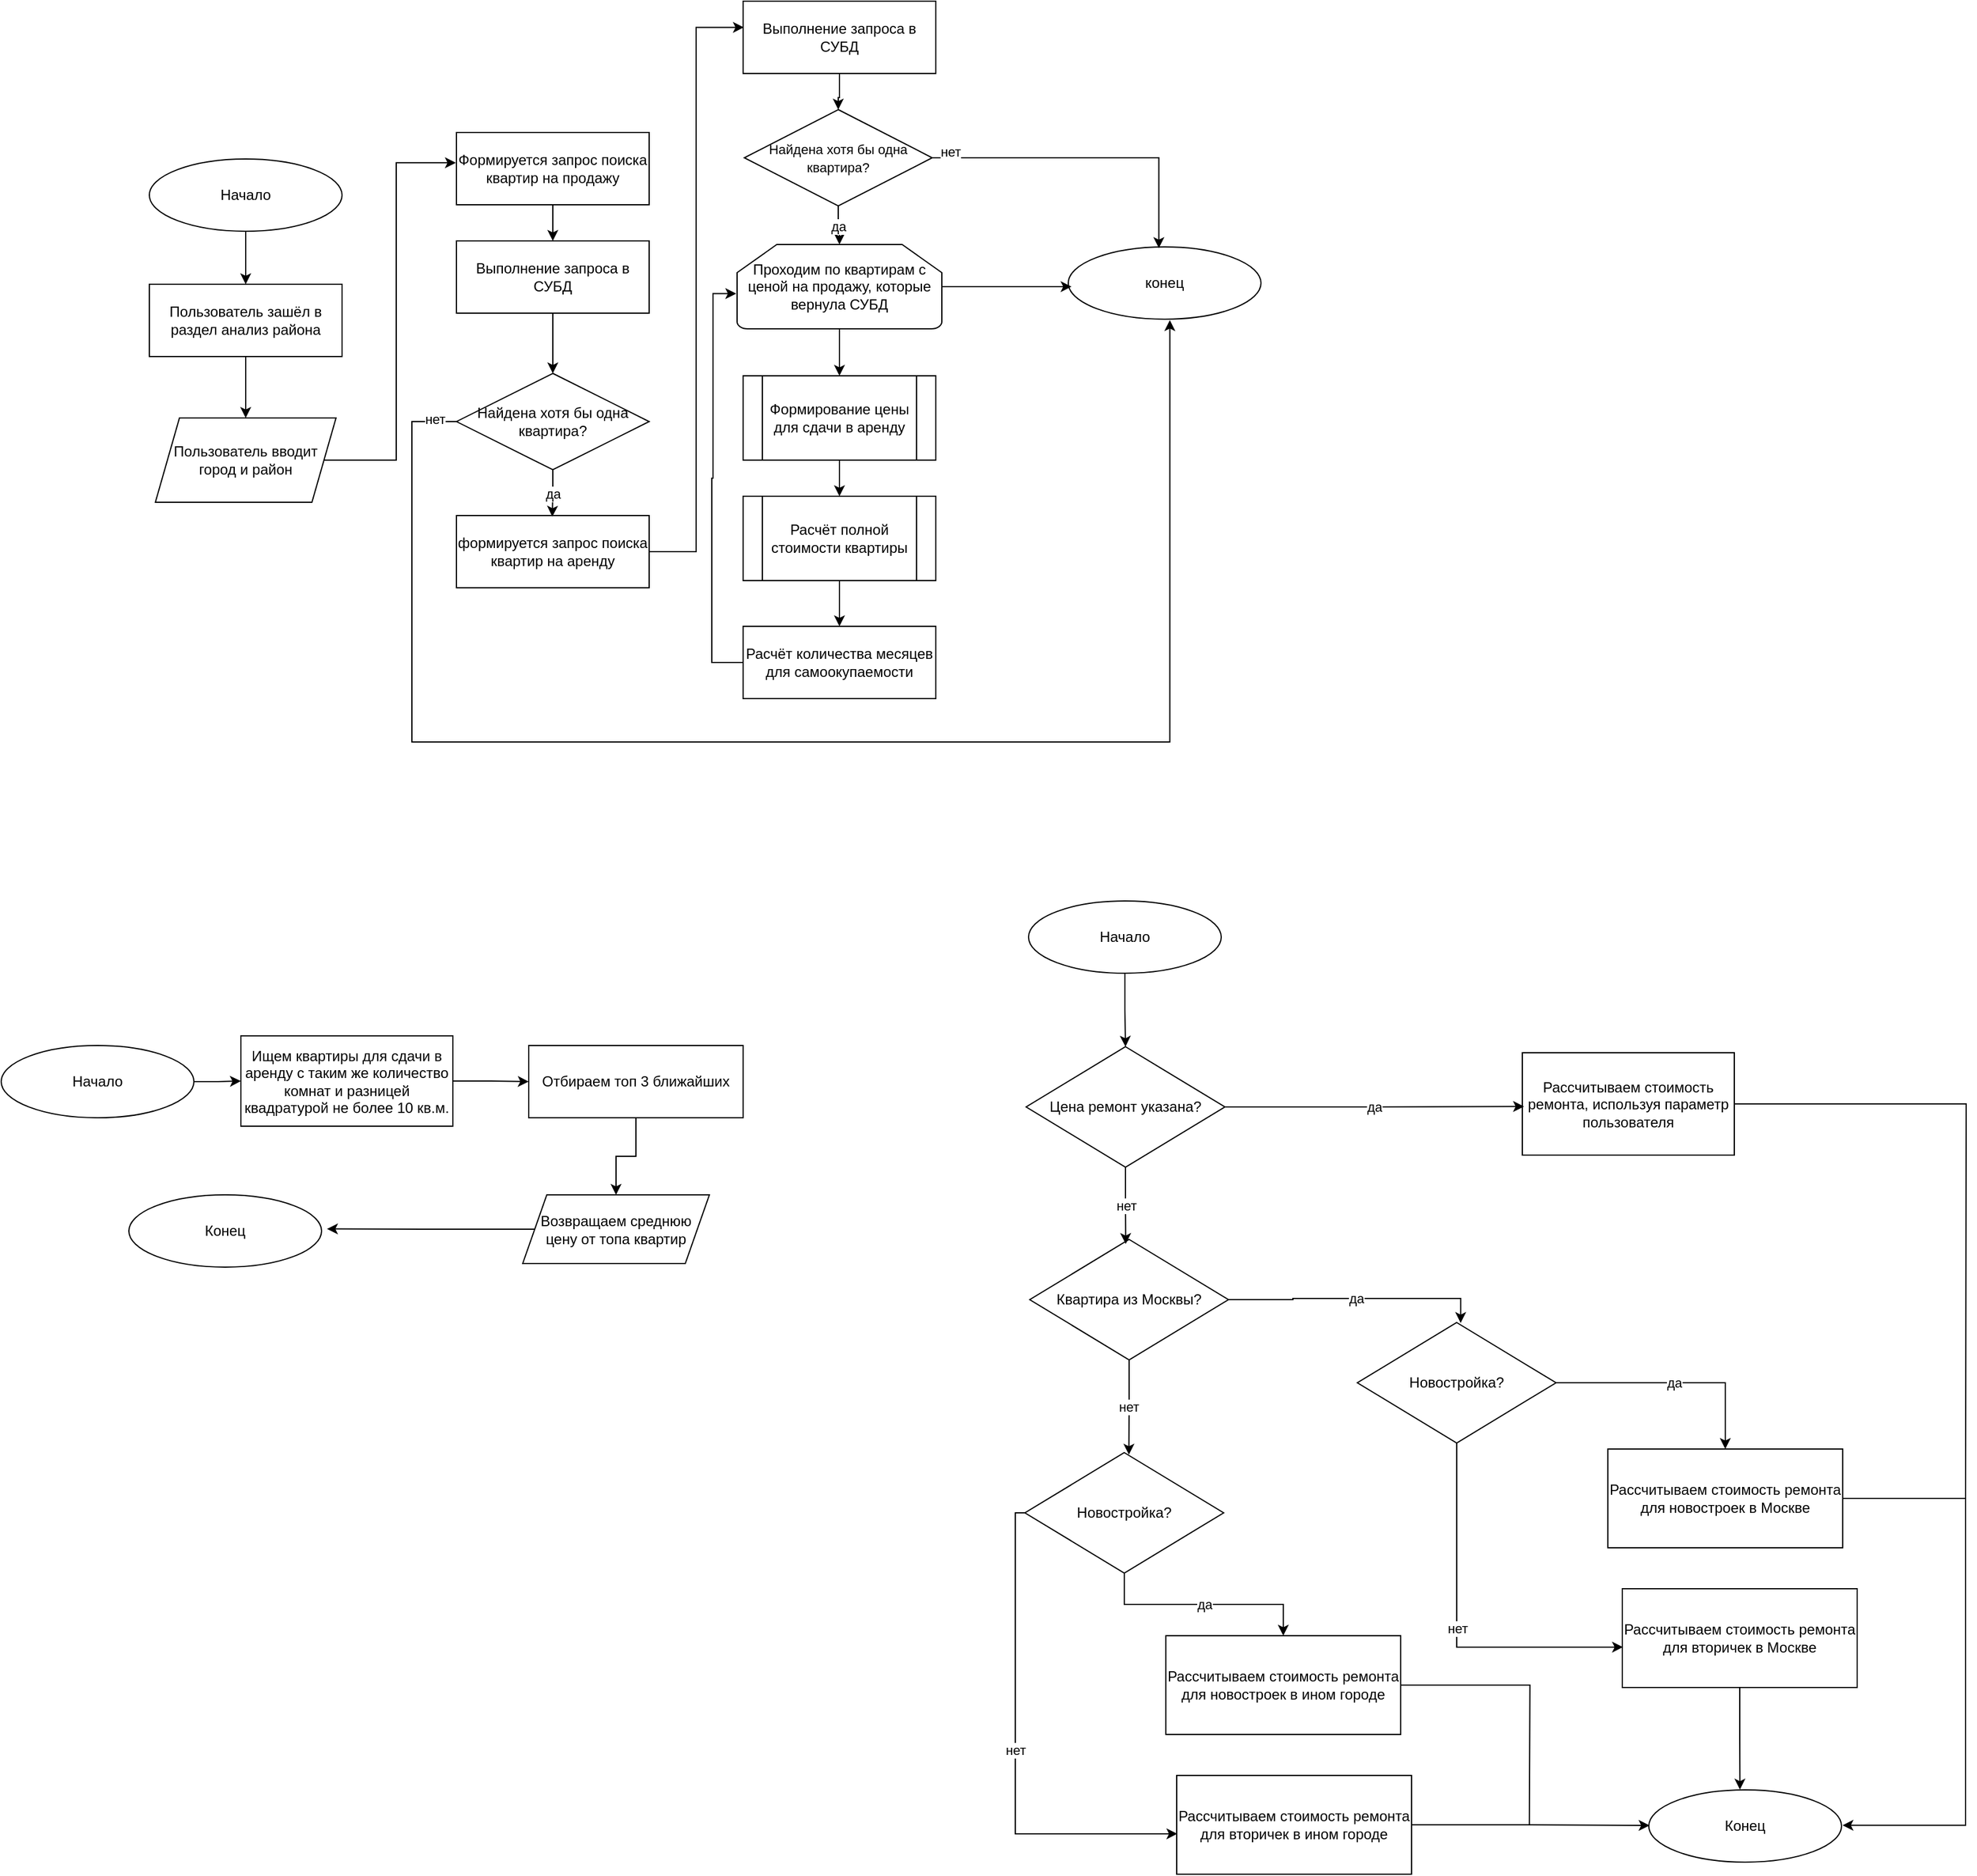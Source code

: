 <mxfile version="24.4.4" type="device">
  <diagram id="C5RBs43oDa-KdzZeNtuy" name="Page-1">
    <mxGraphModel dx="1616" dy="682" grid="0" gridSize="10" guides="0" tooltips="1" connect="0" arrows="1" fold="1" page="0" pageScale="1" pageWidth="827" pageHeight="1169" math="0" shadow="0">
      <root>
        <mxCell id="WIyWlLk6GJQsqaUBKTNV-0" />
        <mxCell id="WIyWlLk6GJQsqaUBKTNV-1" parent="WIyWlLk6GJQsqaUBKTNV-0" />
        <mxCell id="oOPolchfcTFNNOlcy2nE-21" style="edgeStyle=orthogonalEdgeStyle;rounded=0;orthogonalLoop=1;jettySize=auto;html=1;entryX=0.5;entryY=0;entryDx=0;entryDy=0;" parent="WIyWlLk6GJQsqaUBKTNV-1" source="oOPolchfcTFNNOlcy2nE-0" target="oOPolchfcTFNNOlcy2nE-1" edge="1">
          <mxGeometry relative="1" as="geometry" />
        </mxCell>
        <mxCell id="oOPolchfcTFNNOlcy2nE-0" value="Начало" style="ellipse;whiteSpace=wrap;html=1;" parent="WIyWlLk6GJQsqaUBKTNV-1" vertex="1">
          <mxGeometry x="-118" y="221" width="160" height="60" as="geometry" />
        </mxCell>
        <mxCell id="oOPolchfcTFNNOlcy2nE-22" style="edgeStyle=orthogonalEdgeStyle;rounded=0;orthogonalLoop=1;jettySize=auto;html=1;entryX=0.5;entryY=0;entryDx=0;entryDy=0;" parent="WIyWlLk6GJQsqaUBKTNV-1" source="oOPolchfcTFNNOlcy2nE-1" target="oOPolchfcTFNNOlcy2nE-3" edge="1">
          <mxGeometry relative="1" as="geometry" />
        </mxCell>
        <mxCell id="oOPolchfcTFNNOlcy2nE-1" value="Пользователь зашёл в раздел анализ района" style="rounded=0;whiteSpace=wrap;html=1;" parent="WIyWlLk6GJQsqaUBKTNV-1" vertex="1">
          <mxGeometry x="-118" y="325" width="160" height="60" as="geometry" />
        </mxCell>
        <mxCell id="oOPolchfcTFNNOlcy2nE-3" value="Пользователь вводит город и район" style="shape=parallelogram;perimeter=parallelogramPerimeter;whiteSpace=wrap;html=1;fixedSize=1;" parent="WIyWlLk6GJQsqaUBKTNV-1" vertex="1">
          <mxGeometry x="-113" y="436" width="150" height="70" as="geometry" />
        </mxCell>
        <mxCell id="oOPolchfcTFNNOlcy2nE-24" style="edgeStyle=orthogonalEdgeStyle;rounded=0;orthogonalLoop=1;jettySize=auto;html=1;entryX=0.5;entryY=0;entryDx=0;entryDy=0;" parent="WIyWlLk6GJQsqaUBKTNV-1" source="oOPolchfcTFNNOlcy2nE-4" target="oOPolchfcTFNNOlcy2nE-6" edge="1">
          <mxGeometry relative="1" as="geometry" />
        </mxCell>
        <mxCell id="oOPolchfcTFNNOlcy2nE-4" value="Формируется запрос поиска квартир на продажу" style="rounded=0;whiteSpace=wrap;html=1;" parent="WIyWlLk6GJQsqaUBKTNV-1" vertex="1">
          <mxGeometry x="137" y="199" width="160" height="60" as="geometry" />
        </mxCell>
        <mxCell id="oOPolchfcTFNNOlcy2nE-5" value="формируется запрос поиска квартир на аренду" style="rounded=0;whiteSpace=wrap;html=1;" parent="WIyWlLk6GJQsqaUBKTNV-1" vertex="1">
          <mxGeometry x="137" y="517" width="160" height="60" as="geometry" />
        </mxCell>
        <mxCell id="oOPolchfcTFNNOlcy2nE-25" style="edgeStyle=orthogonalEdgeStyle;rounded=0;orthogonalLoop=1;jettySize=auto;html=1;entryX=0.5;entryY=0;entryDx=0;entryDy=0;" parent="WIyWlLk6GJQsqaUBKTNV-1" source="oOPolchfcTFNNOlcy2nE-6" target="oOPolchfcTFNNOlcy2nE-7" edge="1">
          <mxGeometry relative="1" as="geometry" />
        </mxCell>
        <mxCell id="oOPolchfcTFNNOlcy2nE-6" value="Выполнение запроса в СУБД" style="rounded=0;whiteSpace=wrap;html=1;" parent="WIyWlLk6GJQsqaUBKTNV-1" vertex="1">
          <mxGeometry x="137" y="289" width="160" height="60" as="geometry" />
        </mxCell>
        <mxCell id="oOPolchfcTFNNOlcy2nE-60" value="да" style="edgeStyle=orthogonalEdgeStyle;rounded=0;orthogonalLoop=1;jettySize=auto;html=1;entryX=0.497;entryY=0.016;entryDx=0;entryDy=0;entryPerimeter=0;" parent="WIyWlLk6GJQsqaUBKTNV-1" source="oOPolchfcTFNNOlcy2nE-7" target="oOPolchfcTFNNOlcy2nE-5" edge="1">
          <mxGeometry relative="1" as="geometry">
            <mxPoint x="217" y="504.048" as="targetPoint" />
          </mxGeometry>
        </mxCell>
        <mxCell id="oOPolchfcTFNNOlcy2nE-65" value="нет" style="edgeStyle=orthogonalEdgeStyle;rounded=0;orthogonalLoop=1;jettySize=auto;html=1;entryX=0.527;entryY=1.013;entryDx=0;entryDy=0;entryPerimeter=0;" parent="WIyWlLk6GJQsqaUBKTNV-1" source="oOPolchfcTFNNOlcy2nE-7" target="oOPolchfcTFNNOlcy2nE-19" edge="1">
          <mxGeometry x="-0.972" y="-2" relative="1" as="geometry">
            <mxPoint x="109.585" y="669.957" as="targetPoint" />
            <Array as="points">
              <mxPoint x="100" y="439" />
              <mxPoint x="100" y="705" />
              <mxPoint x="729" y="705" />
            </Array>
            <mxPoint as="offset" />
          </mxGeometry>
        </mxCell>
        <mxCell id="oOPolchfcTFNNOlcy2nE-7" value="Найдена хотя бы одна квартира?" style="rhombus;whiteSpace=wrap;html=1;" parent="WIyWlLk6GJQsqaUBKTNV-1" vertex="1">
          <mxGeometry x="137" y="399" width="160" height="80" as="geometry" />
        </mxCell>
        <mxCell id="oOPolchfcTFNNOlcy2nE-28" style="edgeStyle=orthogonalEdgeStyle;rounded=0;orthogonalLoop=1;jettySize=auto;html=1;entryX=0.5;entryY=0;entryDx=0;entryDy=0;" parent="WIyWlLk6GJQsqaUBKTNV-1" source="oOPolchfcTFNNOlcy2nE-9" target="oOPolchfcTFNNOlcy2nE-10" edge="1">
          <mxGeometry relative="1" as="geometry" />
        </mxCell>
        <mxCell id="oOPolchfcTFNNOlcy2nE-9" value="Выполнение запроса в СУБД" style="rounded=0;whiteSpace=wrap;html=1;align=center;" parent="WIyWlLk6GJQsqaUBKTNV-1" vertex="1">
          <mxGeometry x="375" y="90" width="160" height="60" as="geometry" />
        </mxCell>
        <mxCell id="oOPolchfcTFNNOlcy2nE-29" value="да" style="edgeStyle=orthogonalEdgeStyle;rounded=0;orthogonalLoop=1;jettySize=auto;html=1;" parent="WIyWlLk6GJQsqaUBKTNV-1" source="oOPolchfcTFNNOlcy2nE-10" target="oOPolchfcTFNNOlcy2nE-15" edge="1">
          <mxGeometry relative="1" as="geometry" />
        </mxCell>
        <mxCell id="oOPolchfcTFNNOlcy2nE-10" value="&lt;font style=&quot;font-size: 11px;&quot;&gt;Найдена хотя бы одна квартира?&lt;/font&gt;" style="rhombus;whiteSpace=wrap;html=1;" parent="WIyWlLk6GJQsqaUBKTNV-1" vertex="1">
          <mxGeometry x="376" y="180" width="156" height="80" as="geometry" />
        </mxCell>
        <mxCell id="oOPolchfcTFNNOlcy2nE-31" style="edgeStyle=orthogonalEdgeStyle;rounded=0;orthogonalLoop=1;jettySize=auto;html=1;entryX=0.5;entryY=0;entryDx=0;entryDy=0;" parent="WIyWlLk6GJQsqaUBKTNV-1" source="oOPolchfcTFNNOlcy2nE-13" target="oOPolchfcTFNNOlcy2nE-17" edge="1">
          <mxGeometry relative="1" as="geometry" />
        </mxCell>
        <mxCell id="oOPolchfcTFNNOlcy2nE-13" value="Формирование цены для сдачи в аренду" style="shape=process;whiteSpace=wrap;html=1;backgroundOutline=1;" parent="WIyWlLk6GJQsqaUBKTNV-1" vertex="1">
          <mxGeometry x="375" y="401" width="160" height="70" as="geometry" />
        </mxCell>
        <mxCell id="oOPolchfcTFNNOlcy2nE-48" style="edgeStyle=orthogonalEdgeStyle;rounded=0;orthogonalLoop=1;jettySize=auto;html=1;" parent="WIyWlLk6GJQsqaUBKTNV-1" source="oOPolchfcTFNNOlcy2nE-15" target="oOPolchfcTFNNOlcy2nE-13" edge="1">
          <mxGeometry relative="1" as="geometry" />
        </mxCell>
        <mxCell id="oOPolchfcTFNNOlcy2nE-15" value="Проходим по квартирам с ценой на продажу, которые вернула СУБД" style="strokeWidth=1;html=1;shape=mxgraph.flowchart.loop_limit;whiteSpace=wrap;" parent="WIyWlLk6GJQsqaUBKTNV-1" vertex="1">
          <mxGeometry x="370" y="292" width="170" height="70" as="geometry" />
        </mxCell>
        <mxCell id="oOPolchfcTFNNOlcy2nE-32" style="edgeStyle=orthogonalEdgeStyle;rounded=0;orthogonalLoop=1;jettySize=auto;html=1;entryX=0.5;entryY=0;entryDx=0;entryDy=0;" parent="WIyWlLk6GJQsqaUBKTNV-1" source="oOPolchfcTFNNOlcy2nE-17" target="oOPolchfcTFNNOlcy2nE-18" edge="1">
          <mxGeometry relative="1" as="geometry" />
        </mxCell>
        <mxCell id="oOPolchfcTFNNOlcy2nE-17" value="Расчёт полной стоимости квартиры" style="shape=process;whiteSpace=wrap;html=1;backgroundOutline=1;" parent="WIyWlLk6GJQsqaUBKTNV-1" vertex="1">
          <mxGeometry x="375" y="501" width="160" height="70" as="geometry" />
        </mxCell>
        <mxCell id="oOPolchfcTFNNOlcy2nE-62" style="edgeStyle=orthogonalEdgeStyle;rounded=0;orthogonalLoop=1;jettySize=auto;html=1;entryX=-0.004;entryY=0.582;entryDx=0;entryDy=0;entryPerimeter=0;" parent="WIyWlLk6GJQsqaUBKTNV-1" source="oOPolchfcTFNNOlcy2nE-18" target="oOPolchfcTFNNOlcy2nE-15" edge="1">
          <mxGeometry relative="1" as="geometry">
            <mxPoint x="346.557" y="364.457" as="targetPoint" />
            <Array as="points">
              <mxPoint x="349" y="639" />
              <mxPoint x="349" y="486" />
              <mxPoint x="350" y="486" />
              <mxPoint x="350" y="333" />
            </Array>
          </mxGeometry>
        </mxCell>
        <mxCell id="oOPolchfcTFNNOlcy2nE-18" value="Расчёт количества месяцев для самоокупаемости" style="rounded=0;whiteSpace=wrap;html=1;align=center;" parent="WIyWlLk6GJQsqaUBKTNV-1" vertex="1">
          <mxGeometry x="375" y="609" width="160" height="60" as="geometry" />
        </mxCell>
        <mxCell id="oOPolchfcTFNNOlcy2nE-19" value="конец" style="ellipse;whiteSpace=wrap;html=1;" parent="WIyWlLk6GJQsqaUBKTNV-1" vertex="1">
          <mxGeometry x="645" y="294" width="160" height="60" as="geometry" />
        </mxCell>
        <mxCell id="oOPolchfcTFNNOlcy2nE-59" style="edgeStyle=orthogonalEdgeStyle;rounded=0;orthogonalLoop=1;jettySize=auto;html=1;entryX=-0.003;entryY=0.419;entryDx=0;entryDy=0;entryPerimeter=0;" parent="WIyWlLk6GJQsqaUBKTNV-1" source="oOPolchfcTFNNOlcy2nE-3" target="oOPolchfcTFNNOlcy2nE-4" edge="1">
          <mxGeometry relative="1" as="geometry" />
        </mxCell>
        <mxCell id="oOPolchfcTFNNOlcy2nE-61" style="edgeStyle=orthogonalEdgeStyle;rounded=0;orthogonalLoop=1;jettySize=auto;html=1;entryX=0.004;entryY=0.362;entryDx=0;entryDy=0;entryPerimeter=0;" parent="WIyWlLk6GJQsqaUBKTNV-1" source="oOPolchfcTFNNOlcy2nE-5" target="oOPolchfcTFNNOlcy2nE-9" edge="1">
          <mxGeometry relative="1" as="geometry" />
        </mxCell>
        <mxCell id="oOPolchfcTFNNOlcy2nE-63" style="edgeStyle=orthogonalEdgeStyle;rounded=0;orthogonalLoop=1;jettySize=auto;html=1;entryX=0.017;entryY=0.549;entryDx=0;entryDy=0;entryPerimeter=0;" parent="WIyWlLk6GJQsqaUBKTNV-1" source="oOPolchfcTFNNOlcy2nE-15" target="oOPolchfcTFNNOlcy2nE-19" edge="1">
          <mxGeometry relative="1" as="geometry" />
        </mxCell>
        <mxCell id="oOPolchfcTFNNOlcy2nE-64" value="нет" style="edgeStyle=orthogonalEdgeStyle;rounded=0;orthogonalLoop=1;jettySize=auto;html=1;entryX=0.47;entryY=0.016;entryDx=0;entryDy=0;entryPerimeter=0;" parent="WIyWlLk6GJQsqaUBKTNV-1" source="oOPolchfcTFNNOlcy2nE-10" target="oOPolchfcTFNNOlcy2nE-19" edge="1">
          <mxGeometry x="-0.885" y="5" relative="1" as="geometry">
            <mxPoint as="offset" />
          </mxGeometry>
        </mxCell>
        <mxCell id="oOPolchfcTFNNOlcy2nE-76" value="" style="edgeStyle=orthogonalEdgeStyle;rounded=0;orthogonalLoop=1;jettySize=auto;html=1;" parent="WIyWlLk6GJQsqaUBKTNV-1" source="oOPolchfcTFNNOlcy2nE-67" target="oOPolchfcTFNNOlcy2nE-75" edge="1">
          <mxGeometry relative="1" as="geometry" />
        </mxCell>
        <mxCell id="oOPolchfcTFNNOlcy2nE-67" value="Начало" style="ellipse;whiteSpace=wrap;html=1;" parent="WIyWlLk6GJQsqaUBKTNV-1" vertex="1">
          <mxGeometry x="-241" y="957" width="160" height="60" as="geometry" />
        </mxCell>
        <mxCell id="oOPolchfcTFNNOlcy2nE-78" value="" style="edgeStyle=orthogonalEdgeStyle;rounded=0;orthogonalLoop=1;jettySize=auto;html=1;" parent="WIyWlLk6GJQsqaUBKTNV-1" source="oOPolchfcTFNNOlcy2nE-75" target="oOPolchfcTFNNOlcy2nE-77" edge="1">
          <mxGeometry relative="1" as="geometry" />
        </mxCell>
        <mxCell id="oOPolchfcTFNNOlcy2nE-75" value="Ищем квартиры для сдачи в аренду с таким же количество комнат и разницей квадратурой не более 10 кв.м." style="whiteSpace=wrap;html=1;" parent="WIyWlLk6GJQsqaUBKTNV-1" vertex="1">
          <mxGeometry x="-42" y="949" width="176" height="75" as="geometry" />
        </mxCell>
        <mxCell id="oOPolchfcTFNNOlcy2nE-80" value="" style="edgeStyle=orthogonalEdgeStyle;rounded=0;orthogonalLoop=1;jettySize=auto;html=1;" parent="WIyWlLk6GJQsqaUBKTNV-1" source="oOPolchfcTFNNOlcy2nE-77" target="oOPolchfcTFNNOlcy2nE-79" edge="1">
          <mxGeometry relative="1" as="geometry" />
        </mxCell>
        <mxCell id="oOPolchfcTFNNOlcy2nE-77" value="Отбираем топ 3 ближайших" style="whiteSpace=wrap;html=1;" parent="WIyWlLk6GJQsqaUBKTNV-1" vertex="1">
          <mxGeometry x="197" y="957" width="178" height="60" as="geometry" />
        </mxCell>
        <mxCell id="oOPolchfcTFNNOlcy2nE-79" value="Возвращаем среднюю цену от топа квартир" style="shape=parallelogram;perimeter=parallelogramPerimeter;whiteSpace=wrap;html=1;fixedSize=1;" parent="WIyWlLk6GJQsqaUBKTNV-1" vertex="1">
          <mxGeometry x="192" y="1081" width="155" height="57" as="geometry" />
        </mxCell>
        <mxCell id="oOPolchfcTFNNOlcy2nE-83" value="Конец" style="ellipse;whiteSpace=wrap;html=1;" parent="WIyWlLk6GJQsqaUBKTNV-1" vertex="1">
          <mxGeometry x="-135" y="1081" width="160" height="60" as="geometry" />
        </mxCell>
        <mxCell id="oOPolchfcTFNNOlcy2nE-84" style="edgeStyle=orthogonalEdgeStyle;rounded=0;orthogonalLoop=1;jettySize=auto;html=1;entryX=1.028;entryY=0.471;entryDx=0;entryDy=0;entryPerimeter=0;" parent="WIyWlLk6GJQsqaUBKTNV-1" source="oOPolchfcTFNNOlcy2nE-79" target="oOPolchfcTFNNOlcy2nE-83" edge="1">
          <mxGeometry relative="1" as="geometry" />
        </mxCell>
        <mxCell id="oOPolchfcTFNNOlcy2nE-85" value="Конец" style="ellipse;whiteSpace=wrap;html=1;" parent="WIyWlLk6GJQsqaUBKTNV-1" vertex="1">
          <mxGeometry x="1127" y="1575" width="160" height="60" as="geometry" />
        </mxCell>
        <mxCell id="oOPolchfcTFNNOlcy2nE-89" value="Цена ремонт указана?" style="strokeWidth=1;html=1;shape=mxgraph.flowchart.decision;whiteSpace=wrap;" parent="WIyWlLk6GJQsqaUBKTNV-1" vertex="1">
          <mxGeometry x="610" y="958" width="165" height="100" as="geometry" />
        </mxCell>
        <mxCell id="oOPolchfcTFNNOlcy2nE-122" style="edgeStyle=orthogonalEdgeStyle;rounded=0;orthogonalLoop=1;jettySize=auto;html=1;endArrow=none;endFill=0;" parent="WIyWlLk6GJQsqaUBKTNV-1" source="oOPolchfcTFNNOlcy2nE-90" edge="1">
          <mxGeometry relative="1" as="geometry">
            <mxPoint x="1390" y="1335" as="targetPoint" />
          </mxGeometry>
        </mxCell>
        <mxCell id="oOPolchfcTFNNOlcy2nE-90" value="Рассчитываем стоимость ремонта, используя параметр пользователя" style="rounded=0;whiteSpace=wrap;html=1;" parent="WIyWlLk6GJQsqaUBKTNV-1" vertex="1">
          <mxGeometry x="1022" y="963" width="176" height="85" as="geometry" />
        </mxCell>
        <mxCell id="oOPolchfcTFNNOlcy2nE-95" value="да" style="edgeStyle=orthogonalEdgeStyle;rounded=0;orthogonalLoop=1;jettySize=auto;html=1;" parent="WIyWlLk6GJQsqaUBKTNV-1" source="oOPolchfcTFNNOlcy2nE-92" target="oOPolchfcTFNNOlcy2nE-94" edge="1">
          <mxGeometry relative="1" as="geometry" />
        </mxCell>
        <mxCell id="oOPolchfcTFNNOlcy2nE-92" value="Новостройка?" style="strokeWidth=1;html=1;shape=mxgraph.flowchart.decision;whiteSpace=wrap;" parent="WIyWlLk6GJQsqaUBKTNV-1" vertex="1">
          <mxGeometry x="885" y="1187" width="165" height="100" as="geometry" />
        </mxCell>
        <mxCell id="oOPolchfcTFNNOlcy2nE-121" style="edgeStyle=orthogonalEdgeStyle;rounded=0;orthogonalLoop=1;jettySize=auto;html=1;entryX=1.005;entryY=0.49;entryDx=0;entryDy=0;entryPerimeter=0;" parent="WIyWlLk6GJQsqaUBKTNV-1" source="oOPolchfcTFNNOlcy2nE-94" target="oOPolchfcTFNNOlcy2nE-85" edge="1">
          <mxGeometry relative="1" as="geometry">
            <mxPoint x="1352.175" y="1592.963" as="targetPoint" />
            <Array as="points">
              <mxPoint x="1390" y="1333" />
              <mxPoint x="1390" y="1604" />
            </Array>
          </mxGeometry>
        </mxCell>
        <mxCell id="oOPolchfcTFNNOlcy2nE-94" value="Рассчитываем стоимость ремонта для новостроек в Москве" style="whiteSpace=wrap;html=1;strokeWidth=1;" parent="WIyWlLk6GJQsqaUBKTNV-1" vertex="1">
          <mxGeometry x="1093" y="1292" width="195" height="82" as="geometry" />
        </mxCell>
        <mxCell id="oOPolchfcTFNNOlcy2nE-97" value="Рассчитываем стоимость ремонта для вторичек в Москве" style="whiteSpace=wrap;html=1;strokeWidth=1;" parent="WIyWlLk6GJQsqaUBKTNV-1" vertex="1">
          <mxGeometry x="1105" y="1408" width="195" height="82" as="geometry" />
        </mxCell>
        <mxCell id="oOPolchfcTFNNOlcy2nE-98" value="нет" style="edgeStyle=orthogonalEdgeStyle;rounded=0;orthogonalLoop=1;jettySize=auto;html=1;entryX=0.003;entryY=0.591;entryDx=0;entryDy=0;entryPerimeter=0;" parent="WIyWlLk6GJQsqaUBKTNV-1" source="oOPolchfcTFNNOlcy2nE-92" target="oOPolchfcTFNNOlcy2nE-97" edge="1">
          <mxGeometry relative="1" as="geometry">
            <Array as="points">
              <mxPoint x="968" y="1457" />
            </Array>
          </mxGeometry>
        </mxCell>
        <mxCell id="oOPolchfcTFNNOlcy2nE-101" value="да" style="edgeStyle=orthogonalEdgeStyle;rounded=0;orthogonalLoop=1;jettySize=auto;html=1;entryX=0.008;entryY=0.525;entryDx=0;entryDy=0;entryPerimeter=0;" parent="WIyWlLk6GJQsqaUBKTNV-1" source="oOPolchfcTFNNOlcy2nE-89" target="oOPolchfcTFNNOlcy2nE-90" edge="1">
          <mxGeometry relative="1" as="geometry" />
        </mxCell>
        <mxCell id="oOPolchfcTFNNOlcy2nE-104" value="Квартира из Москвы?" style="strokeWidth=1;html=1;shape=mxgraph.flowchart.decision;whiteSpace=wrap;" parent="WIyWlLk6GJQsqaUBKTNV-1" vertex="1">
          <mxGeometry x="613" y="1118" width="165" height="100" as="geometry" />
        </mxCell>
        <mxCell id="oOPolchfcTFNNOlcy2nE-105" value="да" style="edgeStyle=orthogonalEdgeStyle;rounded=0;orthogonalLoop=1;jettySize=auto;html=1;entryX=0.52;entryY=0.004;entryDx=0;entryDy=0;entryPerimeter=0;" parent="WIyWlLk6GJQsqaUBKTNV-1" source="oOPolchfcTFNNOlcy2nE-104" target="oOPolchfcTFNNOlcy2nE-92" edge="1">
          <mxGeometry relative="1" as="geometry" />
        </mxCell>
        <mxCell id="oOPolchfcTFNNOlcy2nE-106" value="нет" style="edgeStyle=orthogonalEdgeStyle;rounded=0;orthogonalLoop=1;jettySize=auto;html=1;entryX=0.483;entryY=0.038;entryDx=0;entryDy=0;entryPerimeter=0;" parent="WIyWlLk6GJQsqaUBKTNV-1" source="oOPolchfcTFNNOlcy2nE-89" target="oOPolchfcTFNNOlcy2nE-104" edge="1">
          <mxGeometry relative="1" as="geometry" />
        </mxCell>
        <mxCell id="oOPolchfcTFNNOlcy2nE-107" value="да" style="edgeStyle=orthogonalEdgeStyle;rounded=0;orthogonalLoop=1;jettySize=auto;html=1;" parent="WIyWlLk6GJQsqaUBKTNV-1" source="oOPolchfcTFNNOlcy2nE-108" target="oOPolchfcTFNNOlcy2nE-109" edge="1">
          <mxGeometry relative="1" as="geometry" />
        </mxCell>
        <mxCell id="oOPolchfcTFNNOlcy2nE-108" value="Новостройка?" style="strokeWidth=1;html=1;shape=mxgraph.flowchart.decision;whiteSpace=wrap;" parent="WIyWlLk6GJQsqaUBKTNV-1" vertex="1">
          <mxGeometry x="609" y="1295" width="165" height="100" as="geometry" />
        </mxCell>
        <mxCell id="oOPolchfcTFNNOlcy2nE-119" style="edgeStyle=orthogonalEdgeStyle;rounded=0;orthogonalLoop=1;jettySize=auto;html=1;endArrow=none;endFill=0;" parent="WIyWlLk6GJQsqaUBKTNV-1" source="oOPolchfcTFNNOlcy2nE-109" edge="1">
          <mxGeometry relative="1" as="geometry">
            <mxPoint x="1027.845" y="1604.192" as="targetPoint" />
          </mxGeometry>
        </mxCell>
        <mxCell id="oOPolchfcTFNNOlcy2nE-109" value="Рассчитываем стоимость ремонта для новостроек в ином городе" style="whiteSpace=wrap;html=1;strokeWidth=1;" parent="WIyWlLk6GJQsqaUBKTNV-1" vertex="1">
          <mxGeometry x="726" y="1447" width="195" height="82" as="geometry" />
        </mxCell>
        <mxCell id="oOPolchfcTFNNOlcy2nE-110" value="Рассчитываем стоимость ремонта для вторичек в ином городе" style="whiteSpace=wrap;html=1;strokeWidth=1;" parent="WIyWlLk6GJQsqaUBKTNV-1" vertex="1">
          <mxGeometry x="735" y="1563" width="195" height="82" as="geometry" />
        </mxCell>
        <mxCell id="oOPolchfcTFNNOlcy2nE-111" value="нет" style="edgeStyle=orthogonalEdgeStyle;rounded=0;orthogonalLoop=1;jettySize=auto;html=1;entryX=0.003;entryY=0.591;entryDx=0;entryDy=0;entryPerimeter=0;" parent="WIyWlLk6GJQsqaUBKTNV-1" source="oOPolchfcTFNNOlcy2nE-108" target="oOPolchfcTFNNOlcy2nE-110" edge="1">
          <mxGeometry relative="1" as="geometry">
            <Array as="points">
              <mxPoint x="601" y="1612" />
            </Array>
          </mxGeometry>
        </mxCell>
        <mxCell id="oOPolchfcTFNNOlcy2nE-112" value="нет" style="edgeStyle=orthogonalEdgeStyle;rounded=0;orthogonalLoop=1;jettySize=auto;html=1;entryX=0.523;entryY=0.017;entryDx=0;entryDy=0;entryPerimeter=0;" parent="WIyWlLk6GJQsqaUBKTNV-1" source="oOPolchfcTFNNOlcy2nE-104" target="oOPolchfcTFNNOlcy2nE-108" edge="1">
          <mxGeometry relative="1" as="geometry" />
        </mxCell>
        <mxCell id="oOPolchfcTFNNOlcy2nE-114" style="edgeStyle=orthogonalEdgeStyle;rounded=0;orthogonalLoop=1;jettySize=auto;html=1;" parent="WIyWlLk6GJQsqaUBKTNV-1" source="oOPolchfcTFNNOlcy2nE-113" target="oOPolchfcTFNNOlcy2nE-89" edge="1">
          <mxGeometry relative="1" as="geometry" />
        </mxCell>
        <mxCell id="oOPolchfcTFNNOlcy2nE-113" value="Начало" style="ellipse;whiteSpace=wrap;html=1;" parent="WIyWlLk6GJQsqaUBKTNV-1" vertex="1">
          <mxGeometry x="612" y="837" width="160" height="60" as="geometry" />
        </mxCell>
        <mxCell id="oOPolchfcTFNNOlcy2nE-116" style="edgeStyle=orthogonalEdgeStyle;rounded=0;orthogonalLoop=1;jettySize=auto;html=1;entryX=0.004;entryY=0.492;entryDx=0;entryDy=0;entryPerimeter=0;" parent="WIyWlLk6GJQsqaUBKTNV-1" source="oOPolchfcTFNNOlcy2nE-110" target="oOPolchfcTFNNOlcy2nE-85" edge="1">
          <mxGeometry relative="1" as="geometry" />
        </mxCell>
        <mxCell id="oOPolchfcTFNNOlcy2nE-120" style="edgeStyle=orthogonalEdgeStyle;rounded=0;orthogonalLoop=1;jettySize=auto;html=1;entryX=0.473;entryY=-0.004;entryDx=0;entryDy=0;entryPerimeter=0;" parent="WIyWlLk6GJQsqaUBKTNV-1" source="oOPolchfcTFNNOlcy2nE-97" target="oOPolchfcTFNNOlcy2nE-85" edge="1">
          <mxGeometry relative="1" as="geometry" />
        </mxCell>
      </root>
    </mxGraphModel>
  </diagram>
</mxfile>
